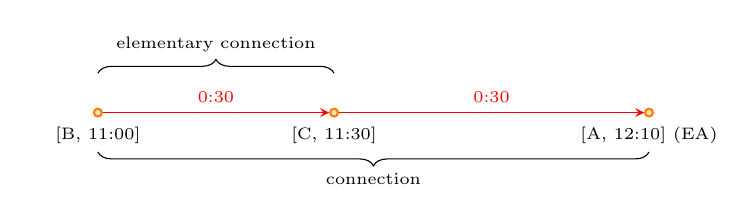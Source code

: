\tikzstyle{place}=[circle,draw=orange,fill=orange!20,thick,inner sep=1pt]
\tikzstyle{textstyle}=[font=\fontsize{6}{6}\selectfont]
\begin{tikzpicture}[textstyle, >=stealth,looseness=.1,auto,scale=1])
    \node (B) at (0,0) [place, label=below:{[B, 11:00]}] {};
    \node (C) at (3,0) [place, label=below:{[C, 11:30]}] {};
    \node (A) at (7,0) [place, label=below:{[A, 12:10] (EA)}] {};
	
    \draw [red, ->] (B) -> (C) node [midway, above] {0:30};
    \draw [red, ->] (C) -> (A) node [midway, above] {0:30};
    
    \draw [decorate, decoration={brace, amplitude=5pt}] (0, 0.5) -- (3, 0.5) node [black,above, midway, yshift=0.15cm] {elementary connection};
    \draw [decorate, decoration={brace, amplitude=5pt}] (7, -0.5) -- (0, -0.5) node [black,below, midway, yshift=-0.15cm] {connection};
\end{tikzpicture}
